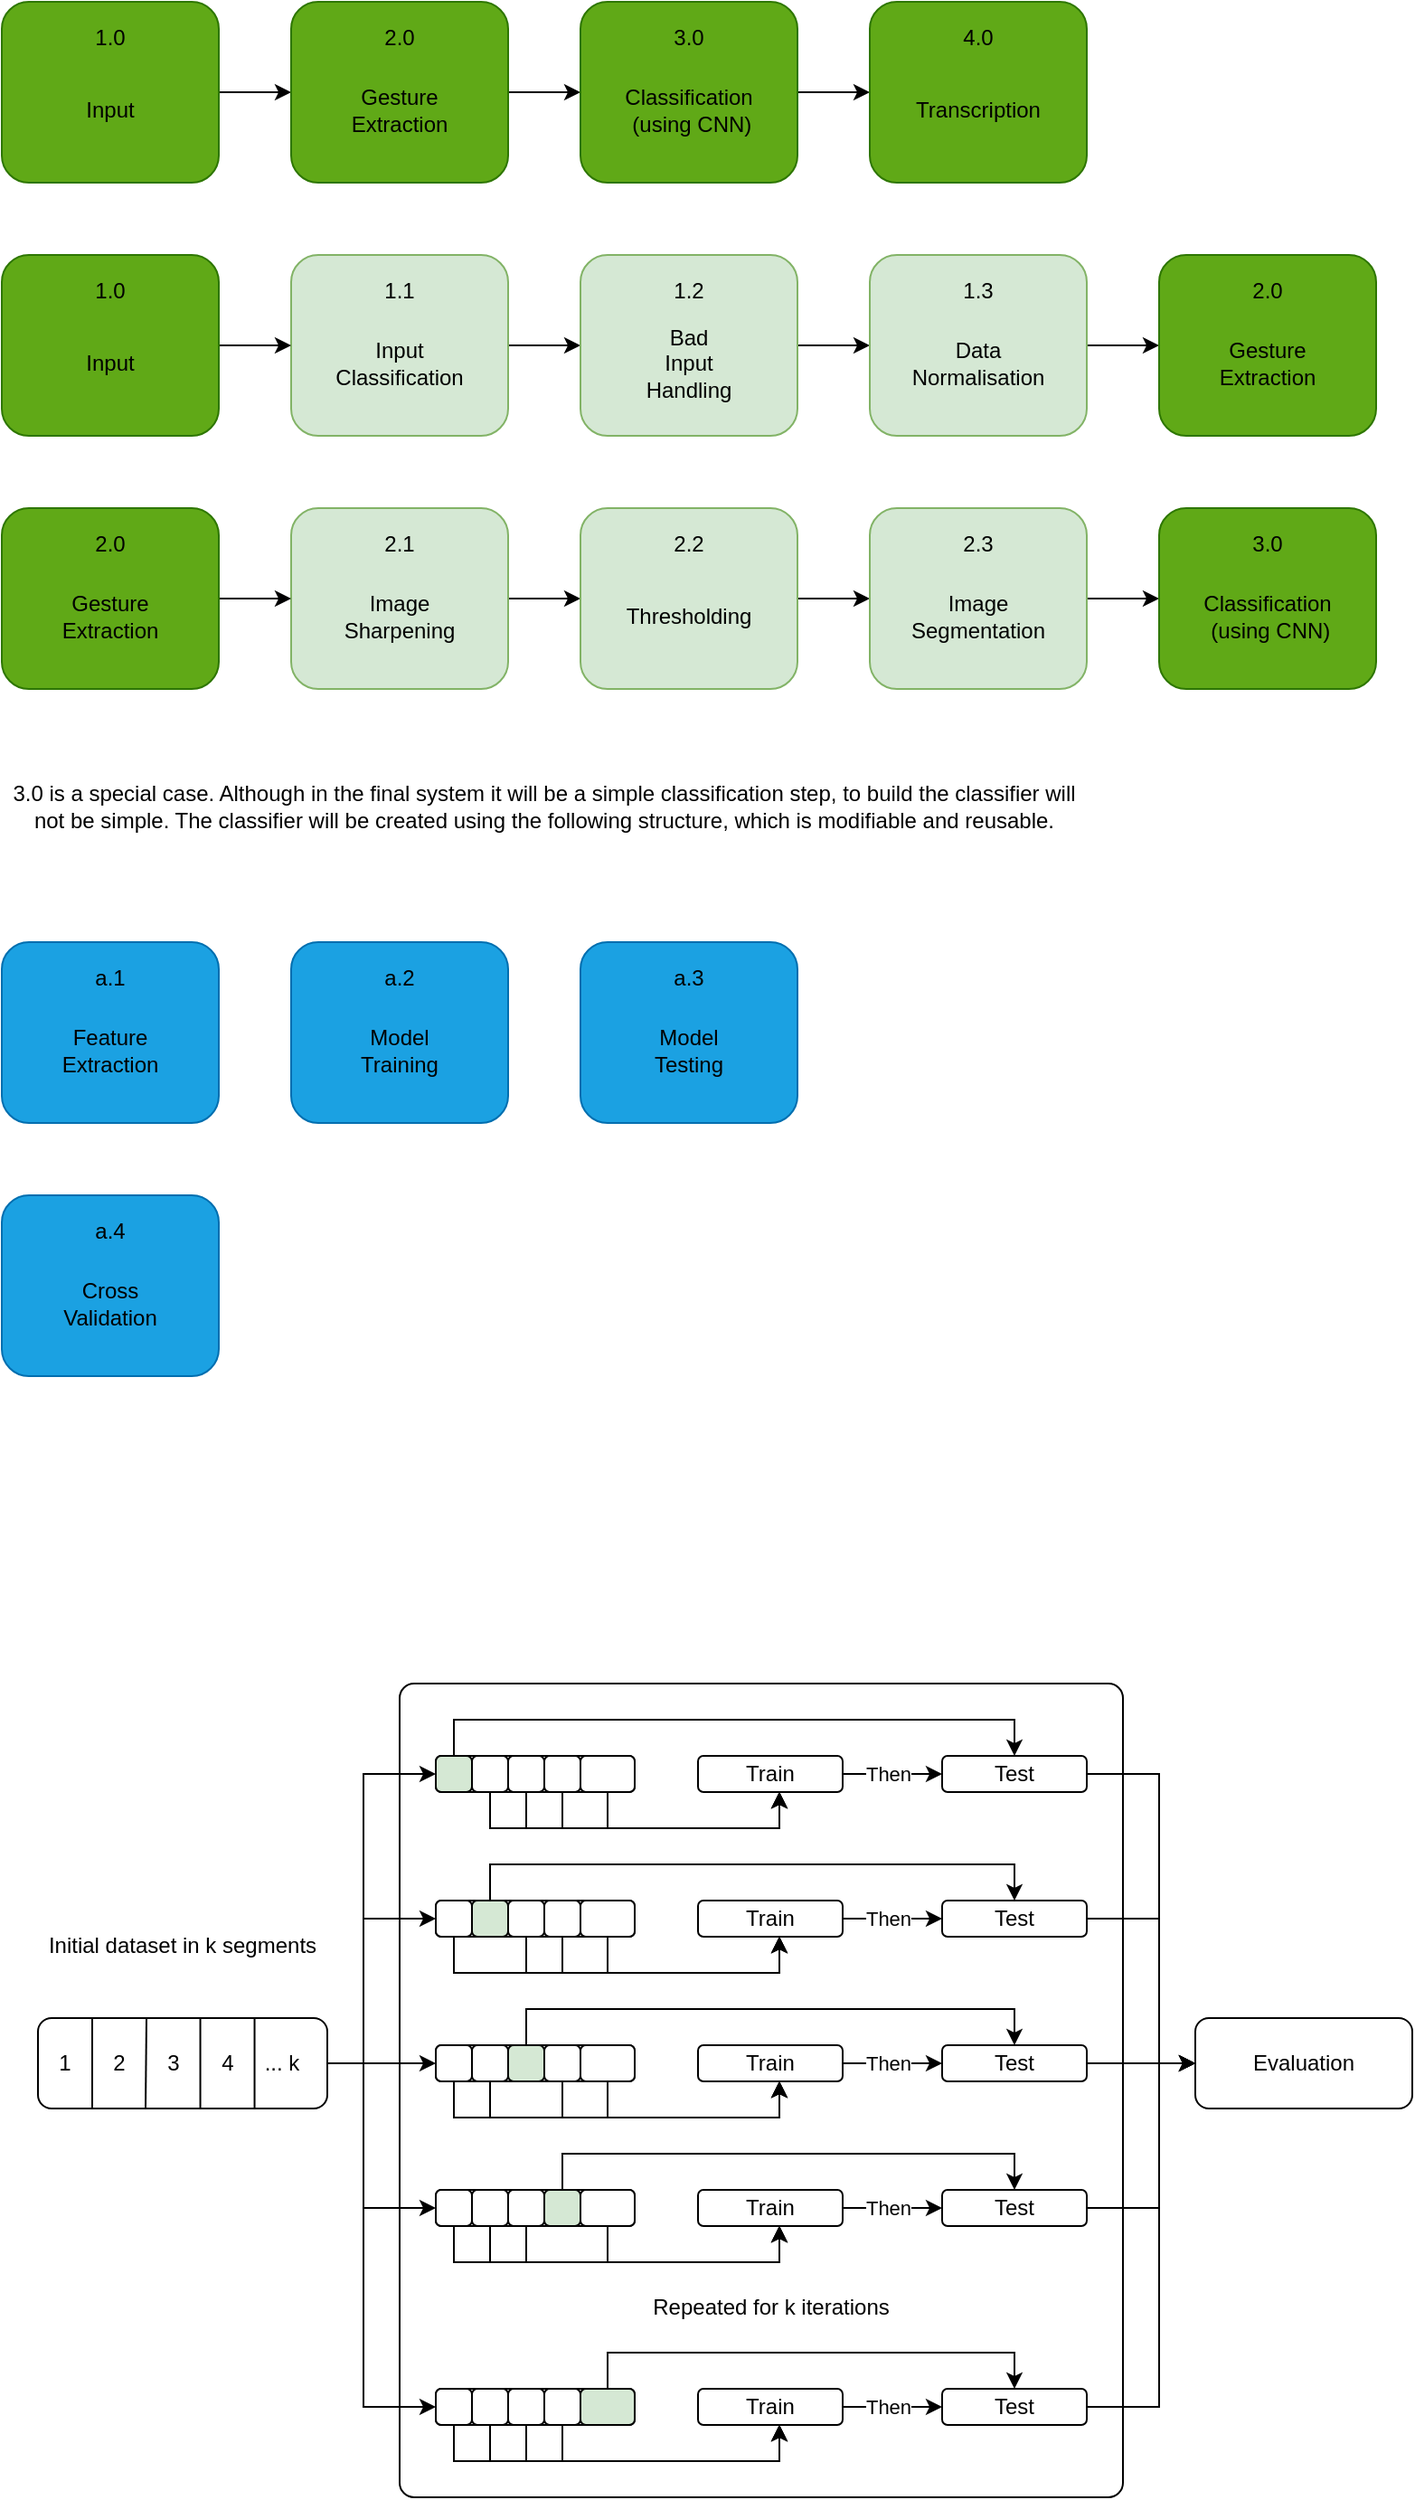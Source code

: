 <mxfile version="17.1.3" type="github">
  <diagram id="iLRpVlKP15bBZHzSlkDS" name="Page-1">
    <mxGraphModel dx="1422" dy="752" grid="1" gridSize="10" guides="1" tooltips="1" connect="1" arrows="1" fold="1" page="1" pageScale="1" pageWidth="850" pageHeight="1100" math="0" shadow="0">
      <root>
        <mxCell id="0" />
        <mxCell id="1" parent="0" />
        <mxCell id="iS-HpWP8qNxjhSt8CKrZ-17" value="" style="rounded=1;whiteSpace=wrap;html=1;arcSize=2;" vertex="1" parent="1">
          <mxGeometry x="260" y="1130" width="400" height="450" as="geometry" />
        </mxCell>
        <mxCell id="Rueg4IYlie6GmH-MhBwi-29" style="edgeStyle=orthogonalEdgeStyle;rounded=0;orthogonalLoop=1;jettySize=auto;html=1;entryX=0;entryY=0.5;entryDx=0;entryDy=0;" parent="1" source="Rueg4IYlie6GmH-MhBwi-9" target="Rueg4IYlie6GmH-MhBwi-15" edge="1">
          <mxGeometry relative="1" as="geometry" />
        </mxCell>
        <mxCell id="Rueg4IYlie6GmH-MhBwi-9" value="" style="rounded=1;whiteSpace=wrap;html=1;fillColor=#60a917;strokeColor=#2D7600;fontColor=#ffffff;" parent="1" vertex="1">
          <mxGeometry x="40" y="200" width="120" height="100" as="geometry" />
        </mxCell>
        <mxCell id="Rueg4IYlie6GmH-MhBwi-10" value="1.0" style="text;html=1;strokeColor=none;fillColor=none;align=center;verticalAlign=middle;whiteSpace=wrap;rounded=0;" parent="1" vertex="1">
          <mxGeometry x="80" y="210" width="40" height="20" as="geometry" />
        </mxCell>
        <mxCell id="Rueg4IYlie6GmH-MhBwi-11" value="Input" style="text;html=1;strokeColor=none;fillColor=none;align=center;verticalAlign=middle;whiteSpace=wrap;rounded=0;" parent="1" vertex="1">
          <mxGeometry x="80" y="250" width="40" height="20" as="geometry" />
        </mxCell>
        <mxCell id="QFBkDHnebfvaFeIGUoQ--6" style="edgeStyle=orthogonalEdgeStyle;rounded=0;orthogonalLoop=1;jettySize=auto;html=1;" parent="1" source="Rueg4IYlie6GmH-MhBwi-15" target="Rueg4IYlie6GmH-MhBwi-22" edge="1">
          <mxGeometry relative="1" as="geometry" />
        </mxCell>
        <mxCell id="Rueg4IYlie6GmH-MhBwi-15" value="" style="rounded=1;whiteSpace=wrap;html=1;fillColor=#60a917;strokeColor=#2D7600;fontColor=#ffffff;" parent="1" vertex="1">
          <mxGeometry x="200" y="200" width="120" height="100" as="geometry" />
        </mxCell>
        <mxCell id="Rueg4IYlie6GmH-MhBwi-16" value="2.0" style="text;html=1;strokeColor=none;fillColor=none;align=center;verticalAlign=middle;whiteSpace=wrap;rounded=0;" parent="1" vertex="1">
          <mxGeometry x="240" y="210" width="40" height="20" as="geometry" />
        </mxCell>
        <mxCell id="Rueg4IYlie6GmH-MhBwi-17" value="Gesture Extraction" style="text;html=1;strokeColor=none;fillColor=none;align=center;verticalAlign=middle;whiteSpace=wrap;rounded=0;" parent="1" vertex="1">
          <mxGeometry x="240" y="250" width="40" height="20" as="geometry" />
        </mxCell>
        <mxCell id="Rueg4IYlie6GmH-MhBwi-18" value="" style="rounded=1;whiteSpace=wrap;html=1;fillColor=#1ba1e2;fontColor=#ffffff;strokeColor=#006EAF;" parent="1" vertex="1">
          <mxGeometry x="40" y="720" width="120" height="100" as="geometry" />
        </mxCell>
        <mxCell id="Rueg4IYlie6GmH-MhBwi-19" value="a.1" style="text;html=1;strokeColor=none;fillColor=none;align=center;verticalAlign=middle;whiteSpace=wrap;rounded=0;" parent="1" vertex="1">
          <mxGeometry x="80" y="730" width="40" height="20" as="geometry" />
        </mxCell>
        <mxCell id="Rueg4IYlie6GmH-MhBwi-20" value="Feature Extraction" style="text;html=1;strokeColor=none;fillColor=none;align=center;verticalAlign=middle;whiteSpace=wrap;rounded=0;" parent="1" vertex="1">
          <mxGeometry x="80" y="770" width="40" height="20" as="geometry" />
        </mxCell>
        <mxCell id="Rueg4IYlie6GmH-MhBwi-32" style="edgeStyle=orthogonalEdgeStyle;rounded=0;orthogonalLoop=1;jettySize=auto;html=1;" parent="1" source="Rueg4IYlie6GmH-MhBwi-22" target="Rueg4IYlie6GmH-MhBwi-25" edge="1">
          <mxGeometry relative="1" as="geometry" />
        </mxCell>
        <mxCell id="Rueg4IYlie6GmH-MhBwi-22" value="" style="rounded=1;whiteSpace=wrap;html=1;fillColor=#60a917;strokeColor=#2D7600;fontColor=#ffffff;" parent="1" vertex="1">
          <mxGeometry x="360" y="200" width="120" height="100" as="geometry" />
        </mxCell>
        <mxCell id="Rueg4IYlie6GmH-MhBwi-23" value="3.0" style="text;html=1;strokeColor=none;fillColor=none;align=center;verticalAlign=middle;whiteSpace=wrap;rounded=0;" parent="1" vertex="1">
          <mxGeometry x="400" y="210" width="40" height="20" as="geometry" />
        </mxCell>
        <mxCell id="Rueg4IYlie6GmH-MhBwi-24" value="&lt;div&gt;Classification&lt;/div&gt;&lt;div&gt;&amp;nbsp;(using CNN)&lt;/div&gt;" style="text;html=1;strokeColor=none;fillColor=none;align=center;verticalAlign=middle;whiteSpace=wrap;rounded=0;" parent="1" vertex="1">
          <mxGeometry x="400" y="250" width="40" height="20" as="geometry" />
        </mxCell>
        <mxCell id="Rueg4IYlie6GmH-MhBwi-25" value="" style="rounded=1;whiteSpace=wrap;html=1;fillColor=#60a917;strokeColor=#2D7600;fontColor=#ffffff;" parent="1" vertex="1">
          <mxGeometry x="520" y="200" width="120" height="100" as="geometry" />
        </mxCell>
        <mxCell id="Rueg4IYlie6GmH-MhBwi-26" value="4.0" style="text;html=1;strokeColor=none;fillColor=none;align=center;verticalAlign=middle;whiteSpace=wrap;rounded=0;" parent="1" vertex="1">
          <mxGeometry x="560" y="210" width="40" height="20" as="geometry" />
        </mxCell>
        <mxCell id="Rueg4IYlie6GmH-MhBwi-27" value="Transcription" style="text;html=1;strokeColor=none;fillColor=none;align=center;verticalAlign=middle;whiteSpace=wrap;rounded=0;" parent="1" vertex="1">
          <mxGeometry x="560" y="250" width="40" height="20" as="geometry" />
        </mxCell>
        <mxCell id="Rueg4IYlie6GmH-MhBwi-46" style="edgeStyle=orthogonalEdgeStyle;rounded=0;orthogonalLoop=1;jettySize=auto;html=1;" parent="1" source="Rueg4IYlie6GmH-MhBwi-33" target="Rueg4IYlie6GmH-MhBwi-39" edge="1">
          <mxGeometry relative="1" as="geometry" />
        </mxCell>
        <mxCell id="Rueg4IYlie6GmH-MhBwi-33" value="" style="rounded=1;whiteSpace=wrap;html=1;fillColor=#d5e8d4;strokeColor=#82b366;" parent="1" vertex="1">
          <mxGeometry x="200" y="340" width="120" height="100" as="geometry" />
        </mxCell>
        <mxCell id="Rueg4IYlie6GmH-MhBwi-34" value="1.1" style="text;html=1;strokeColor=none;fillColor=none;align=center;verticalAlign=middle;whiteSpace=wrap;rounded=0;" parent="1" vertex="1">
          <mxGeometry x="240" y="350" width="40" height="20" as="geometry" />
        </mxCell>
        <mxCell id="Rueg4IYlie6GmH-MhBwi-35" value="Input Classification" style="text;html=1;strokeColor=none;fillColor=none;align=center;verticalAlign=middle;whiteSpace=wrap;rounded=0;" parent="1" vertex="1">
          <mxGeometry x="240" y="390" width="40" height="20" as="geometry" />
        </mxCell>
        <mxCell id="Rueg4IYlie6GmH-MhBwi-48" style="edgeStyle=orthogonalEdgeStyle;rounded=0;orthogonalLoop=1;jettySize=auto;html=1;" parent="1" source="Rueg4IYlie6GmH-MhBwi-39" target="Rueg4IYlie6GmH-MhBwi-42" edge="1">
          <mxGeometry relative="1" as="geometry" />
        </mxCell>
        <mxCell id="Rueg4IYlie6GmH-MhBwi-39" value="" style="rounded=1;whiteSpace=wrap;html=1;fillColor=#d5e8d4;strokeColor=#82b366;" parent="1" vertex="1">
          <mxGeometry x="360" y="340" width="120" height="100" as="geometry" />
        </mxCell>
        <mxCell id="Rueg4IYlie6GmH-MhBwi-40" value="1.2" style="text;html=1;strokeColor=none;fillColor=none;align=center;verticalAlign=middle;whiteSpace=wrap;rounded=0;" parent="1" vertex="1">
          <mxGeometry x="400" y="350" width="40" height="20" as="geometry" />
        </mxCell>
        <mxCell id="Rueg4IYlie6GmH-MhBwi-41" value="Bad Input Handling" style="text;html=1;strokeColor=none;fillColor=none;align=center;verticalAlign=middle;whiteSpace=wrap;rounded=0;" parent="1" vertex="1">
          <mxGeometry x="400" y="390" width="40" height="20" as="geometry" />
        </mxCell>
        <mxCell id="QFBkDHnebfvaFeIGUoQ--40" style="edgeStyle=orthogonalEdgeStyle;rounded=0;orthogonalLoop=1;jettySize=auto;html=1;" parent="1" source="Rueg4IYlie6GmH-MhBwi-42" target="QFBkDHnebfvaFeIGUoQ--37" edge="1">
          <mxGeometry relative="1" as="geometry" />
        </mxCell>
        <mxCell id="Rueg4IYlie6GmH-MhBwi-42" value="" style="rounded=1;whiteSpace=wrap;html=1;fillColor=#d5e8d4;strokeColor=#82b366;" parent="1" vertex="1">
          <mxGeometry x="520" y="340" width="120" height="100" as="geometry" />
        </mxCell>
        <mxCell id="Rueg4IYlie6GmH-MhBwi-43" value="1.3" style="text;html=1;strokeColor=none;fillColor=none;align=center;verticalAlign=middle;whiteSpace=wrap;rounded=0;" parent="1" vertex="1">
          <mxGeometry x="560" y="350" width="40" height="20" as="geometry" />
        </mxCell>
        <mxCell id="Rueg4IYlie6GmH-MhBwi-44" value="&lt;div&gt;Data Normalisation&lt;/div&gt;" style="text;html=1;strokeColor=none;fillColor=none;align=center;verticalAlign=middle;whiteSpace=wrap;rounded=0;" parent="1" vertex="1">
          <mxGeometry x="560" y="390" width="40" height="20" as="geometry" />
        </mxCell>
        <mxCell id="Rueg4IYlie6GmH-MhBwi-60" style="edgeStyle=orthogonalEdgeStyle;rounded=0;orthogonalLoop=1;jettySize=auto;html=1;" parent="1" source="Rueg4IYlie6GmH-MhBwi-50" target="Rueg4IYlie6GmH-MhBwi-55" edge="1">
          <mxGeometry relative="1" as="geometry" />
        </mxCell>
        <mxCell id="Rueg4IYlie6GmH-MhBwi-50" value="" style="rounded=1;whiteSpace=wrap;html=1;fillColor=#d5e8d4;strokeColor=#82b366;" parent="1" vertex="1">
          <mxGeometry x="200" y="480" width="120" height="100" as="geometry" />
        </mxCell>
        <mxCell id="Rueg4IYlie6GmH-MhBwi-51" value="2.1" style="text;html=1;strokeColor=none;fillColor=none;align=center;verticalAlign=middle;whiteSpace=wrap;rounded=0;" parent="1" vertex="1">
          <mxGeometry x="240" y="490" width="40" height="20" as="geometry" />
        </mxCell>
        <mxCell id="QFBkDHnebfvaFeIGUoQ--4" style="edgeStyle=orthogonalEdgeStyle;rounded=0;orthogonalLoop=1;jettySize=auto;html=1;" parent="1" source="Rueg4IYlie6GmH-MhBwi-55" target="QFBkDHnebfvaFeIGUoQ--1" edge="1">
          <mxGeometry relative="1" as="geometry" />
        </mxCell>
        <mxCell id="Rueg4IYlie6GmH-MhBwi-55" value="" style="rounded=1;whiteSpace=wrap;html=1;fillColor=#d5e8d4;strokeColor=#82b366;" parent="1" vertex="1">
          <mxGeometry x="360" y="480" width="120" height="100" as="geometry" />
        </mxCell>
        <mxCell id="Rueg4IYlie6GmH-MhBwi-56" value="2.2" style="text;html=1;strokeColor=none;fillColor=none;align=center;verticalAlign=middle;whiteSpace=wrap;rounded=0;" parent="1" vertex="1">
          <mxGeometry x="400" y="490" width="40" height="20" as="geometry" />
        </mxCell>
        <mxCell id="Rueg4IYlie6GmH-MhBwi-57" value="Image Sharpening" style="text;html=1;strokeColor=none;fillColor=none;align=center;verticalAlign=middle;whiteSpace=wrap;rounded=0;" parent="1" vertex="1">
          <mxGeometry x="240" y="530" width="40" height="20" as="geometry" />
        </mxCell>
        <mxCell id="Rueg4IYlie6GmH-MhBwi-52" value="&lt;div&gt;Thresholding&lt;/div&gt;" style="text;html=1;strokeColor=none;fillColor=none;align=center;verticalAlign=middle;whiteSpace=wrap;rounded=0;" parent="1" vertex="1">
          <mxGeometry x="400" y="530" width="40" height="20" as="geometry" />
        </mxCell>
        <mxCell id="QFBkDHnebfvaFeIGUoQ--48" style="edgeStyle=orthogonalEdgeStyle;rounded=0;orthogonalLoop=1;jettySize=auto;html=1;" parent="1" source="QFBkDHnebfvaFeIGUoQ--1" target="QFBkDHnebfvaFeIGUoQ--44" edge="1">
          <mxGeometry relative="1" as="geometry" />
        </mxCell>
        <mxCell id="QFBkDHnebfvaFeIGUoQ--1" value="" style="rounded=1;whiteSpace=wrap;html=1;fillColor=#d5e8d4;strokeColor=#82b366;" parent="1" vertex="1">
          <mxGeometry x="520" y="480" width="120" height="100" as="geometry" />
        </mxCell>
        <mxCell id="QFBkDHnebfvaFeIGUoQ--2" value="2.3" style="text;html=1;strokeColor=none;fillColor=none;align=center;verticalAlign=middle;whiteSpace=wrap;rounded=0;" parent="1" vertex="1">
          <mxGeometry x="560" y="490" width="40" height="20" as="geometry" />
        </mxCell>
        <mxCell id="QFBkDHnebfvaFeIGUoQ--3" value="Image Segmentation" style="text;html=1;strokeColor=none;fillColor=none;align=center;verticalAlign=middle;whiteSpace=wrap;rounded=0;" parent="1" vertex="1">
          <mxGeometry x="560" y="530" width="40" height="20" as="geometry" />
        </mxCell>
        <mxCell id="QFBkDHnebfvaFeIGUoQ--7" value="&lt;div&gt;3.0 is a special case. Although in the final system it will be a simple classification step, to build the classifier will not be simple. The classifier will be created using the following structure, which is modifiable and reusable.&lt;br&gt;&lt;/div&gt;" style="text;html=1;strokeColor=none;fillColor=none;align=center;verticalAlign=middle;whiteSpace=wrap;rounded=0;" parent="1" vertex="1">
          <mxGeometry x="40" y="630" width="600" height="30" as="geometry" />
        </mxCell>
        <mxCell id="QFBkDHnebfvaFeIGUoQ--8" value="" style="rounded=1;whiteSpace=wrap;html=1;fillColor=#1ba1e2;fontColor=#ffffff;strokeColor=#006EAF;" parent="1" vertex="1">
          <mxGeometry x="200" y="720" width="120" height="100" as="geometry" />
        </mxCell>
        <mxCell id="QFBkDHnebfvaFeIGUoQ--9" value="a.2" style="text;html=1;strokeColor=none;fillColor=none;align=center;verticalAlign=middle;whiteSpace=wrap;rounded=0;" parent="1" vertex="1">
          <mxGeometry x="240" y="730" width="40" height="20" as="geometry" />
        </mxCell>
        <mxCell id="QFBkDHnebfvaFeIGUoQ--10" value="&lt;div&gt;Model Training&lt;/div&gt;" style="text;html=1;strokeColor=none;fillColor=none;align=center;verticalAlign=middle;whiteSpace=wrap;rounded=0;" parent="1" vertex="1">
          <mxGeometry x="240" y="770" width="40" height="20" as="geometry" />
        </mxCell>
        <mxCell id="QFBkDHnebfvaFeIGUoQ--11" value="" style="rounded=1;whiteSpace=wrap;html=1;fillColor=#1ba1e2;fontColor=#ffffff;strokeColor=#006EAF;" parent="1" vertex="1">
          <mxGeometry x="360" y="720" width="120" height="100" as="geometry" />
        </mxCell>
        <mxCell id="QFBkDHnebfvaFeIGUoQ--12" value="a.3" style="text;html=1;strokeColor=none;fillColor=none;align=center;verticalAlign=middle;whiteSpace=wrap;rounded=0;" parent="1" vertex="1">
          <mxGeometry x="400" y="730" width="40" height="20" as="geometry" />
        </mxCell>
        <mxCell id="QFBkDHnebfvaFeIGUoQ--13" value="Model Testing" style="text;html=1;strokeColor=none;fillColor=none;align=center;verticalAlign=middle;whiteSpace=wrap;rounded=0;" parent="1" vertex="1">
          <mxGeometry x="400" y="770" width="40" height="20" as="geometry" />
        </mxCell>
        <mxCell id="QFBkDHnebfvaFeIGUoQ--14" value="" style="rounded=1;whiteSpace=wrap;html=1;fillColor=#1ba1e2;fontColor=#ffffff;strokeColor=#006EAF;" parent="1" vertex="1">
          <mxGeometry x="40" y="860" width="120" height="100" as="geometry" />
        </mxCell>
        <mxCell id="QFBkDHnebfvaFeIGUoQ--15" value="a.4" style="text;html=1;strokeColor=none;fillColor=none;align=center;verticalAlign=middle;whiteSpace=wrap;rounded=0;" parent="1" vertex="1">
          <mxGeometry x="80" y="870" width="40" height="20" as="geometry" />
        </mxCell>
        <mxCell id="QFBkDHnebfvaFeIGUoQ--16" value="Cross Validation" style="text;html=1;strokeColor=none;fillColor=none;align=center;verticalAlign=middle;whiteSpace=wrap;rounded=0;" parent="1" vertex="1">
          <mxGeometry x="80" y="910" width="40" height="20" as="geometry" />
        </mxCell>
        <mxCell id="QFBkDHnebfvaFeIGUoQ--36" style="edgeStyle=orthogonalEdgeStyle;rounded=0;orthogonalLoop=1;jettySize=auto;html=1;" parent="1" source="QFBkDHnebfvaFeIGUoQ--33" target="Rueg4IYlie6GmH-MhBwi-33" edge="1">
          <mxGeometry relative="1" as="geometry" />
        </mxCell>
        <mxCell id="QFBkDHnebfvaFeIGUoQ--33" value="" style="rounded=1;whiteSpace=wrap;html=1;fillColor=#60a917;strokeColor=#2D7600;fontColor=#ffffff;" parent="1" vertex="1">
          <mxGeometry x="40" y="340" width="120" height="100" as="geometry" />
        </mxCell>
        <mxCell id="QFBkDHnebfvaFeIGUoQ--34" value="1.0" style="text;html=1;strokeColor=none;fillColor=none;align=center;verticalAlign=middle;whiteSpace=wrap;rounded=0;" parent="1" vertex="1">
          <mxGeometry x="80" y="350" width="40" height="20" as="geometry" />
        </mxCell>
        <mxCell id="QFBkDHnebfvaFeIGUoQ--35" value="Input" style="text;html=1;strokeColor=none;fillColor=none;align=center;verticalAlign=middle;whiteSpace=wrap;rounded=0;" parent="1" vertex="1">
          <mxGeometry x="80" y="390" width="40" height="20" as="geometry" />
        </mxCell>
        <mxCell id="QFBkDHnebfvaFeIGUoQ--37" value="" style="rounded=1;whiteSpace=wrap;html=1;fillColor=#60a917;strokeColor=#2D7600;fontColor=#ffffff;" parent="1" vertex="1">
          <mxGeometry x="680" y="340" width="120" height="100" as="geometry" />
        </mxCell>
        <mxCell id="QFBkDHnebfvaFeIGUoQ--38" value="2.0" style="text;html=1;strokeColor=none;fillColor=none;align=center;verticalAlign=middle;whiteSpace=wrap;rounded=0;" parent="1" vertex="1">
          <mxGeometry x="720" y="350" width="40" height="20" as="geometry" />
        </mxCell>
        <mxCell id="QFBkDHnebfvaFeIGUoQ--39" value="Gesture Extraction" style="text;html=1;strokeColor=none;fillColor=none;align=center;verticalAlign=middle;whiteSpace=wrap;rounded=0;" parent="1" vertex="1">
          <mxGeometry x="720" y="390" width="40" height="20" as="geometry" />
        </mxCell>
        <mxCell id="QFBkDHnebfvaFeIGUoQ--49" style="edgeStyle=orthogonalEdgeStyle;rounded=0;orthogonalLoop=1;jettySize=auto;html=1;entryX=0;entryY=0.5;entryDx=0;entryDy=0;" parent="1" source="QFBkDHnebfvaFeIGUoQ--41" target="Rueg4IYlie6GmH-MhBwi-50" edge="1">
          <mxGeometry relative="1" as="geometry" />
        </mxCell>
        <mxCell id="QFBkDHnebfvaFeIGUoQ--41" value="" style="rounded=1;whiteSpace=wrap;html=1;fillColor=#60a917;strokeColor=#2D7600;fontColor=#ffffff;" parent="1" vertex="1">
          <mxGeometry x="40" y="480" width="120" height="100" as="geometry" />
        </mxCell>
        <mxCell id="QFBkDHnebfvaFeIGUoQ--42" value="2.0" style="text;html=1;strokeColor=none;fillColor=none;align=center;verticalAlign=middle;whiteSpace=wrap;rounded=0;" parent="1" vertex="1">
          <mxGeometry x="80" y="490" width="40" height="20" as="geometry" />
        </mxCell>
        <mxCell id="QFBkDHnebfvaFeIGUoQ--43" value="Gesture Extraction" style="text;html=1;strokeColor=none;fillColor=none;align=center;verticalAlign=middle;whiteSpace=wrap;rounded=0;" parent="1" vertex="1">
          <mxGeometry x="80" y="530" width="40" height="20" as="geometry" />
        </mxCell>
        <mxCell id="QFBkDHnebfvaFeIGUoQ--44" value="" style="rounded=1;whiteSpace=wrap;html=1;fillColor=#60a917;strokeColor=#2D7600;fontColor=#ffffff;" parent="1" vertex="1">
          <mxGeometry x="680" y="480" width="120" height="100" as="geometry" />
        </mxCell>
        <mxCell id="QFBkDHnebfvaFeIGUoQ--45" value="3.0" style="text;html=1;strokeColor=none;fillColor=none;align=center;verticalAlign=middle;whiteSpace=wrap;rounded=0;" parent="1" vertex="1">
          <mxGeometry x="720" y="490" width="40" height="20" as="geometry" />
        </mxCell>
        <mxCell id="QFBkDHnebfvaFeIGUoQ--46" value="&lt;div&gt;Classification&lt;/div&gt;&lt;div&gt;&amp;nbsp;(using CNN)&lt;/div&gt;" style="text;html=1;strokeColor=none;fillColor=none;align=center;verticalAlign=middle;whiteSpace=wrap;rounded=0;" parent="1" vertex="1">
          <mxGeometry x="720" y="530" width="40" height="20" as="geometry" />
        </mxCell>
        <mxCell id="iS-HpWP8qNxjhSt8CKrZ-34" style="edgeStyle=orthogonalEdgeStyle;rounded=0;orthogonalLoop=1;jettySize=auto;html=1;" edge="1" parent="1" source="iS-HpWP8qNxjhSt8CKrZ-1" target="iS-HpWP8qNxjhSt8CKrZ-19">
          <mxGeometry relative="1" as="geometry">
            <Array as="points">
              <mxPoint x="240" y="1340" />
              <mxPoint x="240" y="1180" />
            </Array>
          </mxGeometry>
        </mxCell>
        <mxCell id="iS-HpWP8qNxjhSt8CKrZ-107" style="edgeStyle=orthogonalEdgeStyle;rounded=0;orthogonalLoop=1;jettySize=auto;html=1;" edge="1" parent="1" source="iS-HpWP8qNxjhSt8CKrZ-1" target="iS-HpWP8qNxjhSt8CKrZ-51">
          <mxGeometry relative="1" as="geometry">
            <Array as="points">
              <mxPoint x="240" y="1340" />
              <mxPoint x="240" y="1260" />
            </Array>
          </mxGeometry>
        </mxCell>
        <mxCell id="iS-HpWP8qNxjhSt8CKrZ-108" style="edgeStyle=orthogonalEdgeStyle;rounded=0;orthogonalLoop=1;jettySize=auto;html=1;" edge="1" parent="1" source="iS-HpWP8qNxjhSt8CKrZ-1" target="iS-HpWP8qNxjhSt8CKrZ-37">
          <mxGeometry relative="1" as="geometry" />
        </mxCell>
        <mxCell id="iS-HpWP8qNxjhSt8CKrZ-109" style="edgeStyle=orthogonalEdgeStyle;rounded=0;orthogonalLoop=1;jettySize=auto;html=1;" edge="1" parent="1" source="iS-HpWP8qNxjhSt8CKrZ-1" target="iS-HpWP8qNxjhSt8CKrZ-79">
          <mxGeometry relative="1" as="geometry">
            <Array as="points">
              <mxPoint x="240" y="1340" />
              <mxPoint x="240" y="1420" />
            </Array>
          </mxGeometry>
        </mxCell>
        <mxCell id="iS-HpWP8qNxjhSt8CKrZ-110" style="edgeStyle=orthogonalEdgeStyle;rounded=0;orthogonalLoop=1;jettySize=auto;html=1;" edge="1" parent="1" source="iS-HpWP8qNxjhSt8CKrZ-1" target="iS-HpWP8qNxjhSt8CKrZ-93">
          <mxGeometry relative="1" as="geometry">
            <Array as="points">
              <mxPoint x="240" y="1340" />
              <mxPoint x="240" y="1530" />
            </Array>
          </mxGeometry>
        </mxCell>
        <mxCell id="iS-HpWP8qNxjhSt8CKrZ-1" value="" style="rounded=1;whiteSpace=wrap;html=1;" vertex="1" parent="1">
          <mxGeometry x="60" y="1315" width="160" height="50" as="geometry" />
        </mxCell>
        <mxCell id="iS-HpWP8qNxjhSt8CKrZ-2" value="Initial dataset in k segments" style="text;html=1;strokeColor=none;fillColor=none;align=center;verticalAlign=middle;whiteSpace=wrap;rounded=0;" vertex="1" parent="1">
          <mxGeometry x="60" y="1260" width="160" height="30" as="geometry" />
        </mxCell>
        <mxCell id="iS-HpWP8qNxjhSt8CKrZ-5" value="" style="endArrow=none;html=1;rounded=0;exitX=0.5;exitY=1;exitDx=0;exitDy=0;" edge="1" parent="1">
          <mxGeometry width="50" height="50" relative="1" as="geometry">
            <mxPoint x="90" y="1365" as="sourcePoint" />
            <mxPoint x="90" y="1315" as="targetPoint" />
          </mxGeometry>
        </mxCell>
        <mxCell id="iS-HpWP8qNxjhSt8CKrZ-6" value="" style="endArrow=none;html=1;rounded=0;exitX=0.5;exitY=1;exitDx=0;exitDy=0;" edge="1" parent="1">
          <mxGeometry width="50" height="50" relative="1" as="geometry">
            <mxPoint x="119.5" y="1365" as="sourcePoint" />
            <mxPoint x="120" y="1315" as="targetPoint" />
          </mxGeometry>
        </mxCell>
        <mxCell id="iS-HpWP8qNxjhSt8CKrZ-7" value="" style="endArrow=none;html=1;rounded=0;exitX=0.5;exitY=1;exitDx=0;exitDy=0;" edge="1" parent="1">
          <mxGeometry width="50" height="50" relative="1" as="geometry">
            <mxPoint x="149.77" y="1365" as="sourcePoint" />
            <mxPoint x="149.77" y="1315" as="targetPoint" />
          </mxGeometry>
        </mxCell>
        <mxCell id="iS-HpWP8qNxjhSt8CKrZ-8" value="" style="endArrow=none;html=1;rounded=0;exitX=0.5;exitY=1;exitDx=0;exitDy=0;" edge="1" parent="1">
          <mxGeometry width="50" height="50" relative="1" as="geometry">
            <mxPoint x="179.77" y="1365" as="sourcePoint" />
            <mxPoint x="179.77" y="1315" as="targetPoint" />
          </mxGeometry>
        </mxCell>
        <mxCell id="iS-HpWP8qNxjhSt8CKrZ-9" value="1" style="text;html=1;strokeColor=none;fillColor=none;align=center;verticalAlign=middle;whiteSpace=wrap;rounded=0;" vertex="1" parent="1">
          <mxGeometry x="60" y="1325" width="30" height="30" as="geometry" />
        </mxCell>
        <mxCell id="iS-HpWP8qNxjhSt8CKrZ-11" value="2" style="text;html=1;strokeColor=none;fillColor=none;align=center;verticalAlign=middle;whiteSpace=wrap;rounded=0;" vertex="1" parent="1">
          <mxGeometry x="90" y="1325" width="30" height="30" as="geometry" />
        </mxCell>
        <mxCell id="iS-HpWP8qNxjhSt8CKrZ-12" value="3" style="text;html=1;strokeColor=none;fillColor=none;align=center;verticalAlign=middle;whiteSpace=wrap;rounded=0;" vertex="1" parent="1">
          <mxGeometry x="120" y="1325" width="30" height="30" as="geometry" />
        </mxCell>
        <mxCell id="iS-HpWP8qNxjhSt8CKrZ-13" value="4" style="text;html=1;strokeColor=none;fillColor=none;align=center;verticalAlign=middle;whiteSpace=wrap;rounded=0;" vertex="1" parent="1">
          <mxGeometry x="150" y="1325" width="30" height="30" as="geometry" />
        </mxCell>
        <mxCell id="iS-HpWP8qNxjhSt8CKrZ-14" value="... k" style="text;html=1;strokeColor=none;fillColor=none;align=center;verticalAlign=middle;whiteSpace=wrap;rounded=0;" vertex="1" parent="1">
          <mxGeometry x="180" y="1325" width="30" height="30" as="geometry" />
        </mxCell>
        <mxCell id="iS-HpWP8qNxjhSt8CKrZ-18" value="" style="rounded=1;whiteSpace=wrap;html=1;" vertex="1" parent="1">
          <mxGeometry x="280" y="1170" width="110" height="20" as="geometry" />
        </mxCell>
        <mxCell id="iS-HpWP8qNxjhSt8CKrZ-28" style="edgeStyle=orthogonalEdgeStyle;rounded=0;orthogonalLoop=1;jettySize=auto;html=1;" edge="1" parent="1" source="iS-HpWP8qNxjhSt8CKrZ-19" target="iS-HpWP8qNxjhSt8CKrZ-25">
          <mxGeometry relative="1" as="geometry">
            <Array as="points">
              <mxPoint x="290" y="1150" />
              <mxPoint x="600" y="1150" />
            </Array>
          </mxGeometry>
        </mxCell>
        <mxCell id="iS-HpWP8qNxjhSt8CKrZ-19" value="" style="rounded=1;whiteSpace=wrap;html=1;fillColor=#d5e8d4;strokeColor=default;" vertex="1" parent="1">
          <mxGeometry x="280" y="1170" width="20" height="20" as="geometry" />
        </mxCell>
        <mxCell id="iS-HpWP8qNxjhSt8CKrZ-29" style="edgeStyle=orthogonalEdgeStyle;rounded=0;orthogonalLoop=1;jettySize=auto;html=1;" edge="1" parent="1" source="iS-HpWP8qNxjhSt8CKrZ-20" target="iS-HpWP8qNxjhSt8CKrZ-24">
          <mxGeometry relative="1" as="geometry">
            <Array as="points">
              <mxPoint x="310" y="1210" />
              <mxPoint x="470" y="1210" />
            </Array>
          </mxGeometry>
        </mxCell>
        <mxCell id="iS-HpWP8qNxjhSt8CKrZ-20" value="" style="rounded=1;whiteSpace=wrap;html=1;" vertex="1" parent="1">
          <mxGeometry x="300" y="1170" width="20" height="20" as="geometry" />
        </mxCell>
        <mxCell id="iS-HpWP8qNxjhSt8CKrZ-30" style="edgeStyle=orthogonalEdgeStyle;rounded=0;orthogonalLoop=1;jettySize=auto;html=1;" edge="1" parent="1" source="iS-HpWP8qNxjhSt8CKrZ-21" target="iS-HpWP8qNxjhSt8CKrZ-24">
          <mxGeometry relative="1" as="geometry">
            <Array as="points">
              <mxPoint x="330" y="1210" />
              <mxPoint x="470" y="1210" />
            </Array>
          </mxGeometry>
        </mxCell>
        <mxCell id="iS-HpWP8qNxjhSt8CKrZ-21" value="" style="rounded=1;whiteSpace=wrap;html=1;" vertex="1" parent="1">
          <mxGeometry x="320" y="1170" width="20" height="20" as="geometry" />
        </mxCell>
        <mxCell id="iS-HpWP8qNxjhSt8CKrZ-31" style="edgeStyle=orthogonalEdgeStyle;rounded=0;orthogonalLoop=1;jettySize=auto;html=1;" edge="1" parent="1" source="iS-HpWP8qNxjhSt8CKrZ-22" target="iS-HpWP8qNxjhSt8CKrZ-24">
          <mxGeometry relative="1" as="geometry">
            <Array as="points">
              <mxPoint x="350" y="1210" />
              <mxPoint x="470" y="1210" />
            </Array>
          </mxGeometry>
        </mxCell>
        <mxCell id="iS-HpWP8qNxjhSt8CKrZ-22" value="" style="rounded=1;whiteSpace=wrap;html=1;" vertex="1" parent="1">
          <mxGeometry x="340" y="1170" width="20" height="20" as="geometry" />
        </mxCell>
        <mxCell id="iS-HpWP8qNxjhSt8CKrZ-32" style="edgeStyle=orthogonalEdgeStyle;rounded=0;orthogonalLoop=1;jettySize=auto;html=1;" edge="1" parent="1" source="iS-HpWP8qNxjhSt8CKrZ-23" target="iS-HpWP8qNxjhSt8CKrZ-24">
          <mxGeometry relative="1" as="geometry">
            <Array as="points">
              <mxPoint x="375" y="1210" />
              <mxPoint x="470" y="1210" />
            </Array>
          </mxGeometry>
        </mxCell>
        <mxCell id="iS-HpWP8qNxjhSt8CKrZ-23" value="" style="rounded=1;whiteSpace=wrap;html=1;" vertex="1" parent="1">
          <mxGeometry x="360" y="1170" width="30" height="20" as="geometry" />
        </mxCell>
        <mxCell id="iS-HpWP8qNxjhSt8CKrZ-27" value="Then" style="edgeStyle=orthogonalEdgeStyle;rounded=0;orthogonalLoop=1;jettySize=auto;html=1;entryX=0;entryY=0.5;entryDx=0;entryDy=0;" edge="1" parent="1" source="iS-HpWP8qNxjhSt8CKrZ-24" target="iS-HpWP8qNxjhSt8CKrZ-25">
          <mxGeometry x="-0.091" relative="1" as="geometry">
            <mxPoint as="offset" />
          </mxGeometry>
        </mxCell>
        <mxCell id="iS-HpWP8qNxjhSt8CKrZ-24" value="Train" style="rounded=1;whiteSpace=wrap;html=1;" vertex="1" parent="1">
          <mxGeometry x="425" y="1170" width="80" height="20" as="geometry" />
        </mxCell>
        <mxCell id="iS-HpWP8qNxjhSt8CKrZ-33" style="edgeStyle=orthogonalEdgeStyle;rounded=0;orthogonalLoop=1;jettySize=auto;html=1;" edge="1" parent="1" source="iS-HpWP8qNxjhSt8CKrZ-25" target="iS-HpWP8qNxjhSt8CKrZ-26">
          <mxGeometry relative="1" as="geometry">
            <Array as="points">
              <mxPoint x="680" y="1180" />
              <mxPoint x="680" y="1340" />
            </Array>
          </mxGeometry>
        </mxCell>
        <mxCell id="iS-HpWP8qNxjhSt8CKrZ-25" value="Test" style="rounded=1;whiteSpace=wrap;html=1;" vertex="1" parent="1">
          <mxGeometry x="560" y="1170" width="80" height="20" as="geometry" />
        </mxCell>
        <mxCell id="iS-HpWP8qNxjhSt8CKrZ-26" value="Evaluation" style="rounded=1;whiteSpace=wrap;html=1;" vertex="1" parent="1">
          <mxGeometry x="700" y="1315" width="120" height="50" as="geometry" />
        </mxCell>
        <mxCell id="iS-HpWP8qNxjhSt8CKrZ-35" value="" style="rounded=1;whiteSpace=wrap;html=1;" vertex="1" parent="1">
          <mxGeometry x="280" y="1330" width="110" height="20" as="geometry" />
        </mxCell>
        <mxCell id="iS-HpWP8qNxjhSt8CKrZ-36" style="edgeStyle=orthogonalEdgeStyle;rounded=0;orthogonalLoop=1;jettySize=auto;html=1;" edge="1" parent="1" source="iS-HpWP8qNxjhSt8CKrZ-41" target="iS-HpWP8qNxjhSt8CKrZ-48">
          <mxGeometry relative="1" as="geometry">
            <Array as="points">
              <mxPoint x="330" y="1310" />
              <mxPoint x="600" y="1310" />
            </Array>
          </mxGeometry>
        </mxCell>
        <mxCell id="iS-HpWP8qNxjhSt8CKrZ-37" value="" style="rounded=1;whiteSpace=wrap;html=1;" vertex="1" parent="1">
          <mxGeometry x="280" y="1330" width="20" height="20" as="geometry" />
        </mxCell>
        <mxCell id="iS-HpWP8qNxjhSt8CKrZ-38" style="edgeStyle=orthogonalEdgeStyle;rounded=0;orthogonalLoop=1;jettySize=auto;html=1;" edge="1" parent="1" source="iS-HpWP8qNxjhSt8CKrZ-37" target="iS-HpWP8qNxjhSt8CKrZ-47">
          <mxGeometry relative="1" as="geometry">
            <Array as="points">
              <mxPoint x="310" y="1340" />
              <mxPoint x="310" y="1370" />
              <mxPoint x="470" y="1370" />
            </Array>
          </mxGeometry>
        </mxCell>
        <mxCell id="iS-HpWP8qNxjhSt8CKrZ-39" value="" style="rounded=1;whiteSpace=wrap;html=1;" vertex="1" parent="1">
          <mxGeometry x="300" y="1330" width="20" height="20" as="geometry" />
        </mxCell>
        <mxCell id="iS-HpWP8qNxjhSt8CKrZ-40" style="edgeStyle=orthogonalEdgeStyle;rounded=0;orthogonalLoop=1;jettySize=auto;html=1;" edge="1" parent="1" source="iS-HpWP8qNxjhSt8CKrZ-37" target="iS-HpWP8qNxjhSt8CKrZ-47">
          <mxGeometry relative="1" as="geometry">
            <Array as="points">
              <mxPoint x="290" y="1370" />
              <mxPoint x="470" y="1370" />
            </Array>
          </mxGeometry>
        </mxCell>
        <mxCell id="iS-HpWP8qNxjhSt8CKrZ-41" value="" style="rounded=1;whiteSpace=wrap;html=1;fillColor=#d5e8d4;strokeColor=default;" vertex="1" parent="1">
          <mxGeometry x="320" y="1330" width="20" height="20" as="geometry" />
        </mxCell>
        <mxCell id="iS-HpWP8qNxjhSt8CKrZ-42" style="edgeStyle=orthogonalEdgeStyle;rounded=0;orthogonalLoop=1;jettySize=auto;html=1;" edge="1" parent="1" source="iS-HpWP8qNxjhSt8CKrZ-43" target="iS-HpWP8qNxjhSt8CKrZ-47">
          <mxGeometry relative="1" as="geometry">
            <Array as="points">
              <mxPoint x="350" y="1370" />
              <mxPoint x="470" y="1370" />
            </Array>
          </mxGeometry>
        </mxCell>
        <mxCell id="iS-HpWP8qNxjhSt8CKrZ-43" value="" style="rounded=1;whiteSpace=wrap;html=1;" vertex="1" parent="1">
          <mxGeometry x="340" y="1330" width="20" height="20" as="geometry" />
        </mxCell>
        <mxCell id="iS-HpWP8qNxjhSt8CKrZ-44" style="edgeStyle=orthogonalEdgeStyle;rounded=0;orthogonalLoop=1;jettySize=auto;html=1;" edge="1" parent="1" source="iS-HpWP8qNxjhSt8CKrZ-45" target="iS-HpWP8qNxjhSt8CKrZ-47">
          <mxGeometry relative="1" as="geometry">
            <Array as="points">
              <mxPoint x="375" y="1370" />
              <mxPoint x="470" y="1370" />
            </Array>
          </mxGeometry>
        </mxCell>
        <mxCell id="iS-HpWP8qNxjhSt8CKrZ-45" value="" style="rounded=1;whiteSpace=wrap;html=1;" vertex="1" parent="1">
          <mxGeometry x="360" y="1330" width="30" height="20" as="geometry" />
        </mxCell>
        <mxCell id="iS-HpWP8qNxjhSt8CKrZ-46" value="Then" style="edgeStyle=orthogonalEdgeStyle;rounded=0;orthogonalLoop=1;jettySize=auto;html=1;entryX=0;entryY=0.5;entryDx=0;entryDy=0;" edge="1" parent="1" source="iS-HpWP8qNxjhSt8CKrZ-47" target="iS-HpWP8qNxjhSt8CKrZ-48">
          <mxGeometry x="-0.091" relative="1" as="geometry">
            <mxPoint as="offset" />
          </mxGeometry>
        </mxCell>
        <mxCell id="iS-HpWP8qNxjhSt8CKrZ-47" value="Train" style="rounded=1;whiteSpace=wrap;html=1;" vertex="1" parent="1">
          <mxGeometry x="425" y="1330" width="80" height="20" as="geometry" />
        </mxCell>
        <mxCell id="iS-HpWP8qNxjhSt8CKrZ-112" style="edgeStyle=orthogonalEdgeStyle;rounded=0;orthogonalLoop=1;jettySize=auto;html=1;" edge="1" parent="1" source="iS-HpWP8qNxjhSt8CKrZ-48" target="iS-HpWP8qNxjhSt8CKrZ-26">
          <mxGeometry relative="1" as="geometry" />
        </mxCell>
        <mxCell id="iS-HpWP8qNxjhSt8CKrZ-48" value="Test" style="rounded=1;whiteSpace=wrap;html=1;" vertex="1" parent="1">
          <mxGeometry x="560" y="1330" width="80" height="20" as="geometry" />
        </mxCell>
        <mxCell id="iS-HpWP8qNxjhSt8CKrZ-49" value="" style="rounded=1;whiteSpace=wrap;html=1;" vertex="1" parent="1">
          <mxGeometry x="280" y="1250" width="110" height="20" as="geometry" />
        </mxCell>
        <mxCell id="iS-HpWP8qNxjhSt8CKrZ-50" style="edgeStyle=orthogonalEdgeStyle;rounded=0;orthogonalLoop=1;jettySize=auto;html=1;" edge="1" parent="1" source="iS-HpWP8qNxjhSt8CKrZ-53" target="iS-HpWP8qNxjhSt8CKrZ-62">
          <mxGeometry relative="1" as="geometry">
            <Array as="points">
              <mxPoint x="310" y="1230" />
              <mxPoint x="600" y="1230" />
            </Array>
          </mxGeometry>
        </mxCell>
        <mxCell id="iS-HpWP8qNxjhSt8CKrZ-51" value="" style="rounded=1;whiteSpace=wrap;html=1;" vertex="1" parent="1">
          <mxGeometry x="280" y="1250" width="20" height="20" as="geometry" />
        </mxCell>
        <mxCell id="iS-HpWP8qNxjhSt8CKrZ-52" style="edgeStyle=orthogonalEdgeStyle;rounded=0;orthogonalLoop=1;jettySize=auto;html=1;" edge="1" parent="1" source="iS-HpWP8qNxjhSt8CKrZ-51" target="iS-HpWP8qNxjhSt8CKrZ-61">
          <mxGeometry relative="1" as="geometry">
            <Array as="points">
              <mxPoint x="290" y="1290" />
              <mxPoint x="470" y="1290" />
            </Array>
          </mxGeometry>
        </mxCell>
        <mxCell id="iS-HpWP8qNxjhSt8CKrZ-53" value="" style="rounded=1;whiteSpace=wrap;html=1;fillColor=#d5e8d4;strokeColor=default;" vertex="1" parent="1">
          <mxGeometry x="300" y="1250" width="20" height="20" as="geometry" />
        </mxCell>
        <mxCell id="iS-HpWP8qNxjhSt8CKrZ-54" style="edgeStyle=orthogonalEdgeStyle;rounded=0;orthogonalLoop=1;jettySize=auto;html=1;" edge="1" parent="1" source="iS-HpWP8qNxjhSt8CKrZ-55" target="iS-HpWP8qNxjhSt8CKrZ-61">
          <mxGeometry relative="1" as="geometry">
            <Array as="points">
              <mxPoint x="330" y="1290" />
              <mxPoint x="470" y="1290" />
            </Array>
          </mxGeometry>
        </mxCell>
        <mxCell id="iS-HpWP8qNxjhSt8CKrZ-55" value="" style="rounded=1;whiteSpace=wrap;html=1;" vertex="1" parent="1">
          <mxGeometry x="320" y="1250" width="20" height="20" as="geometry" />
        </mxCell>
        <mxCell id="iS-HpWP8qNxjhSt8CKrZ-56" style="edgeStyle=orthogonalEdgeStyle;rounded=0;orthogonalLoop=1;jettySize=auto;html=1;" edge="1" parent="1" source="iS-HpWP8qNxjhSt8CKrZ-57" target="iS-HpWP8qNxjhSt8CKrZ-61">
          <mxGeometry relative="1" as="geometry">
            <Array as="points">
              <mxPoint x="350" y="1290" />
              <mxPoint x="470" y="1290" />
            </Array>
          </mxGeometry>
        </mxCell>
        <mxCell id="iS-HpWP8qNxjhSt8CKrZ-57" value="" style="rounded=1;whiteSpace=wrap;html=1;" vertex="1" parent="1">
          <mxGeometry x="340" y="1250" width="20" height="20" as="geometry" />
        </mxCell>
        <mxCell id="iS-HpWP8qNxjhSt8CKrZ-58" style="edgeStyle=orthogonalEdgeStyle;rounded=0;orthogonalLoop=1;jettySize=auto;html=1;" edge="1" parent="1" source="iS-HpWP8qNxjhSt8CKrZ-59" target="iS-HpWP8qNxjhSt8CKrZ-61">
          <mxGeometry relative="1" as="geometry">
            <Array as="points">
              <mxPoint x="375" y="1290" />
              <mxPoint x="470" y="1290" />
            </Array>
          </mxGeometry>
        </mxCell>
        <mxCell id="iS-HpWP8qNxjhSt8CKrZ-59" value="" style="rounded=1;whiteSpace=wrap;html=1;" vertex="1" parent="1">
          <mxGeometry x="360" y="1250" width="30" height="20" as="geometry" />
        </mxCell>
        <mxCell id="iS-HpWP8qNxjhSt8CKrZ-60" value="Then" style="edgeStyle=orthogonalEdgeStyle;rounded=0;orthogonalLoop=1;jettySize=auto;html=1;entryX=0;entryY=0.5;entryDx=0;entryDy=0;" edge="1" parent="1" source="iS-HpWP8qNxjhSt8CKrZ-61" target="iS-HpWP8qNxjhSt8CKrZ-62">
          <mxGeometry x="-0.091" relative="1" as="geometry">
            <mxPoint as="offset" />
          </mxGeometry>
        </mxCell>
        <mxCell id="iS-HpWP8qNxjhSt8CKrZ-61" value="Train" style="rounded=1;whiteSpace=wrap;html=1;" vertex="1" parent="1">
          <mxGeometry x="425" y="1250" width="80" height="20" as="geometry" />
        </mxCell>
        <mxCell id="iS-HpWP8qNxjhSt8CKrZ-111" style="edgeStyle=orthogonalEdgeStyle;rounded=0;orthogonalLoop=1;jettySize=auto;html=1;" edge="1" parent="1" source="iS-HpWP8qNxjhSt8CKrZ-62" target="iS-HpWP8qNxjhSt8CKrZ-26">
          <mxGeometry relative="1" as="geometry">
            <Array as="points">
              <mxPoint x="680" y="1260" />
              <mxPoint x="680" y="1340" />
            </Array>
          </mxGeometry>
        </mxCell>
        <mxCell id="iS-HpWP8qNxjhSt8CKrZ-62" value="Test" style="rounded=1;whiteSpace=wrap;html=1;" vertex="1" parent="1">
          <mxGeometry x="560" y="1250" width="80" height="20" as="geometry" />
        </mxCell>
        <mxCell id="iS-HpWP8qNxjhSt8CKrZ-77" value="" style="rounded=1;whiteSpace=wrap;html=1;" vertex="1" parent="1">
          <mxGeometry x="280" y="1410" width="110" height="20" as="geometry" />
        </mxCell>
        <mxCell id="iS-HpWP8qNxjhSt8CKrZ-78" style="edgeStyle=orthogonalEdgeStyle;rounded=0;orthogonalLoop=1;jettySize=auto;html=1;" edge="1" parent="1" source="iS-HpWP8qNxjhSt8CKrZ-85" target="iS-HpWP8qNxjhSt8CKrZ-90">
          <mxGeometry relative="1" as="geometry">
            <Array as="points">
              <mxPoint x="350" y="1390" />
              <mxPoint x="600" y="1390" />
            </Array>
          </mxGeometry>
        </mxCell>
        <mxCell id="iS-HpWP8qNxjhSt8CKrZ-79" value="" style="rounded=1;whiteSpace=wrap;html=1;" vertex="1" parent="1">
          <mxGeometry x="280" y="1410" width="20" height="20" as="geometry" />
        </mxCell>
        <mxCell id="iS-HpWP8qNxjhSt8CKrZ-80" style="edgeStyle=orthogonalEdgeStyle;rounded=0;orthogonalLoop=1;jettySize=auto;html=1;" edge="1" parent="1" source="iS-HpWP8qNxjhSt8CKrZ-81" target="iS-HpWP8qNxjhSt8CKrZ-89">
          <mxGeometry relative="1" as="geometry">
            <Array as="points">
              <mxPoint x="310" y="1450" />
              <mxPoint x="470" y="1450" />
            </Array>
          </mxGeometry>
        </mxCell>
        <mxCell id="iS-HpWP8qNxjhSt8CKrZ-81" value="" style="rounded=1;whiteSpace=wrap;html=1;" vertex="1" parent="1">
          <mxGeometry x="300" y="1410" width="20" height="20" as="geometry" />
        </mxCell>
        <mxCell id="iS-HpWP8qNxjhSt8CKrZ-82" style="edgeStyle=orthogonalEdgeStyle;rounded=0;orthogonalLoop=1;jettySize=auto;html=1;" edge="1" parent="1" source="iS-HpWP8qNxjhSt8CKrZ-83" target="iS-HpWP8qNxjhSt8CKrZ-89">
          <mxGeometry relative="1" as="geometry">
            <Array as="points">
              <mxPoint x="330" y="1450" />
              <mxPoint x="470" y="1450" />
            </Array>
          </mxGeometry>
        </mxCell>
        <mxCell id="iS-HpWP8qNxjhSt8CKrZ-83" value="" style="rounded=1;whiteSpace=wrap;html=1;" vertex="1" parent="1">
          <mxGeometry x="320" y="1410" width="20" height="20" as="geometry" />
        </mxCell>
        <mxCell id="iS-HpWP8qNxjhSt8CKrZ-84" style="edgeStyle=orthogonalEdgeStyle;rounded=0;orthogonalLoop=1;jettySize=auto;html=1;" edge="1" parent="1" source="iS-HpWP8qNxjhSt8CKrZ-79" target="iS-HpWP8qNxjhSt8CKrZ-89">
          <mxGeometry relative="1" as="geometry">
            <Array as="points">
              <mxPoint x="290" y="1450" />
              <mxPoint x="470" y="1450" />
            </Array>
          </mxGeometry>
        </mxCell>
        <mxCell id="iS-HpWP8qNxjhSt8CKrZ-85" value="" style="rounded=1;whiteSpace=wrap;html=1;fillColor=#d5e8d4;strokeColor=default;" vertex="1" parent="1">
          <mxGeometry x="340" y="1410" width="20" height="20" as="geometry" />
        </mxCell>
        <mxCell id="iS-HpWP8qNxjhSt8CKrZ-86" style="edgeStyle=orthogonalEdgeStyle;rounded=0;orthogonalLoop=1;jettySize=auto;html=1;" edge="1" parent="1" source="iS-HpWP8qNxjhSt8CKrZ-87" target="iS-HpWP8qNxjhSt8CKrZ-89">
          <mxGeometry relative="1" as="geometry">
            <Array as="points">
              <mxPoint x="375" y="1450" />
              <mxPoint x="470" y="1450" />
            </Array>
          </mxGeometry>
        </mxCell>
        <mxCell id="iS-HpWP8qNxjhSt8CKrZ-87" value="" style="rounded=1;whiteSpace=wrap;html=1;" vertex="1" parent="1">
          <mxGeometry x="360" y="1410" width="30" height="20" as="geometry" />
        </mxCell>
        <mxCell id="iS-HpWP8qNxjhSt8CKrZ-88" value="Then" style="edgeStyle=orthogonalEdgeStyle;rounded=0;orthogonalLoop=1;jettySize=auto;html=1;entryX=0;entryY=0.5;entryDx=0;entryDy=0;" edge="1" parent="1" source="iS-HpWP8qNxjhSt8CKrZ-89" target="iS-HpWP8qNxjhSt8CKrZ-90">
          <mxGeometry x="-0.091" relative="1" as="geometry">
            <mxPoint as="offset" />
          </mxGeometry>
        </mxCell>
        <mxCell id="iS-HpWP8qNxjhSt8CKrZ-89" value="Train" style="rounded=1;whiteSpace=wrap;html=1;" vertex="1" parent="1">
          <mxGeometry x="425" y="1410" width="80" height="20" as="geometry" />
        </mxCell>
        <mxCell id="iS-HpWP8qNxjhSt8CKrZ-113" style="edgeStyle=orthogonalEdgeStyle;rounded=0;orthogonalLoop=1;jettySize=auto;html=1;" edge="1" parent="1" source="iS-HpWP8qNxjhSt8CKrZ-90" target="iS-HpWP8qNxjhSt8CKrZ-26">
          <mxGeometry relative="1" as="geometry">
            <Array as="points">
              <mxPoint x="680" y="1420" />
              <mxPoint x="680" y="1340" />
            </Array>
          </mxGeometry>
        </mxCell>
        <mxCell id="iS-HpWP8qNxjhSt8CKrZ-90" value="Test" style="rounded=1;whiteSpace=wrap;html=1;" vertex="1" parent="1">
          <mxGeometry x="560" y="1410" width="80" height="20" as="geometry" />
        </mxCell>
        <mxCell id="iS-HpWP8qNxjhSt8CKrZ-91" value="" style="rounded=1;whiteSpace=wrap;html=1;" vertex="1" parent="1">
          <mxGeometry x="280" y="1520" width="110" height="20" as="geometry" />
        </mxCell>
        <mxCell id="iS-HpWP8qNxjhSt8CKrZ-92" style="edgeStyle=orthogonalEdgeStyle;rounded=0;orthogonalLoop=1;jettySize=auto;html=1;" edge="1" parent="1" source="iS-HpWP8qNxjhSt8CKrZ-101" target="iS-HpWP8qNxjhSt8CKrZ-104">
          <mxGeometry relative="1" as="geometry">
            <Array as="points">
              <mxPoint x="375" y="1500" />
              <mxPoint x="600" y="1500" />
            </Array>
          </mxGeometry>
        </mxCell>
        <mxCell id="iS-HpWP8qNxjhSt8CKrZ-93" value="" style="rounded=1;whiteSpace=wrap;html=1;" vertex="1" parent="1">
          <mxGeometry x="280" y="1520" width="20" height="20" as="geometry" />
        </mxCell>
        <mxCell id="iS-HpWP8qNxjhSt8CKrZ-94" style="edgeStyle=orthogonalEdgeStyle;rounded=0;orthogonalLoop=1;jettySize=auto;html=1;" edge="1" parent="1" source="iS-HpWP8qNxjhSt8CKrZ-95" target="iS-HpWP8qNxjhSt8CKrZ-103">
          <mxGeometry relative="1" as="geometry">
            <Array as="points">
              <mxPoint x="310" y="1560" />
              <mxPoint x="470" y="1560" />
            </Array>
          </mxGeometry>
        </mxCell>
        <mxCell id="iS-HpWP8qNxjhSt8CKrZ-95" value="" style="rounded=1;whiteSpace=wrap;html=1;" vertex="1" parent="1">
          <mxGeometry x="300" y="1520" width="20" height="20" as="geometry" />
        </mxCell>
        <mxCell id="iS-HpWP8qNxjhSt8CKrZ-96" style="edgeStyle=orthogonalEdgeStyle;rounded=0;orthogonalLoop=1;jettySize=auto;html=1;" edge="1" parent="1" source="iS-HpWP8qNxjhSt8CKrZ-97" target="iS-HpWP8qNxjhSt8CKrZ-103">
          <mxGeometry relative="1" as="geometry">
            <Array as="points">
              <mxPoint x="330" y="1560" />
              <mxPoint x="470" y="1560" />
            </Array>
          </mxGeometry>
        </mxCell>
        <mxCell id="iS-HpWP8qNxjhSt8CKrZ-97" value="" style="rounded=1;whiteSpace=wrap;html=1;" vertex="1" parent="1">
          <mxGeometry x="320" y="1520" width="20" height="20" as="geometry" />
        </mxCell>
        <mxCell id="iS-HpWP8qNxjhSt8CKrZ-98" style="edgeStyle=orthogonalEdgeStyle;rounded=0;orthogonalLoop=1;jettySize=auto;html=1;" edge="1" parent="1" source="iS-HpWP8qNxjhSt8CKrZ-99" target="iS-HpWP8qNxjhSt8CKrZ-103">
          <mxGeometry relative="1" as="geometry">
            <Array as="points">
              <mxPoint x="350" y="1560" />
              <mxPoint x="470" y="1560" />
            </Array>
          </mxGeometry>
        </mxCell>
        <mxCell id="iS-HpWP8qNxjhSt8CKrZ-99" value="" style="rounded=1;whiteSpace=wrap;html=1;" vertex="1" parent="1">
          <mxGeometry x="340" y="1520" width="20" height="20" as="geometry" />
        </mxCell>
        <mxCell id="iS-HpWP8qNxjhSt8CKrZ-100" style="edgeStyle=orthogonalEdgeStyle;rounded=0;orthogonalLoop=1;jettySize=auto;html=1;" edge="1" parent="1" source="iS-HpWP8qNxjhSt8CKrZ-93" target="iS-HpWP8qNxjhSt8CKrZ-103">
          <mxGeometry relative="1" as="geometry">
            <Array as="points">
              <mxPoint x="290" y="1560" />
              <mxPoint x="470" y="1560" />
            </Array>
          </mxGeometry>
        </mxCell>
        <mxCell id="iS-HpWP8qNxjhSt8CKrZ-101" value="" style="rounded=1;whiteSpace=wrap;html=1;fillColor=#d5e8d4;strokeColor=default;" vertex="1" parent="1">
          <mxGeometry x="360" y="1520" width="30" height="20" as="geometry" />
        </mxCell>
        <mxCell id="iS-HpWP8qNxjhSt8CKrZ-102" value="Then" style="edgeStyle=orthogonalEdgeStyle;rounded=0;orthogonalLoop=1;jettySize=auto;html=1;entryX=0;entryY=0.5;entryDx=0;entryDy=0;" edge="1" parent="1" source="iS-HpWP8qNxjhSt8CKrZ-103" target="iS-HpWP8qNxjhSt8CKrZ-104">
          <mxGeometry x="-0.091" relative="1" as="geometry">
            <mxPoint as="offset" />
          </mxGeometry>
        </mxCell>
        <mxCell id="iS-HpWP8qNxjhSt8CKrZ-103" value="Train" style="rounded=1;whiteSpace=wrap;html=1;" vertex="1" parent="1">
          <mxGeometry x="425" y="1520" width="80" height="20" as="geometry" />
        </mxCell>
        <mxCell id="iS-HpWP8qNxjhSt8CKrZ-114" style="edgeStyle=orthogonalEdgeStyle;rounded=0;orthogonalLoop=1;jettySize=auto;html=1;" edge="1" parent="1" source="iS-HpWP8qNxjhSt8CKrZ-104" target="iS-HpWP8qNxjhSt8CKrZ-26">
          <mxGeometry relative="1" as="geometry">
            <Array as="points">
              <mxPoint x="680" y="1530" />
              <mxPoint x="680" y="1340" />
            </Array>
          </mxGeometry>
        </mxCell>
        <mxCell id="iS-HpWP8qNxjhSt8CKrZ-104" value="Test" style="rounded=1;whiteSpace=wrap;html=1;" vertex="1" parent="1">
          <mxGeometry x="560" y="1520" width="80" height="20" as="geometry" />
        </mxCell>
        <mxCell id="iS-HpWP8qNxjhSt8CKrZ-106" value="Repeated for k iterations" style="text;html=1;strokeColor=none;fillColor=none;align=center;verticalAlign=middle;whiteSpace=wrap;rounded=0;" vertex="1" parent="1">
          <mxGeometry x="387.5" y="1460" width="155" height="30" as="geometry" />
        </mxCell>
      </root>
    </mxGraphModel>
  </diagram>
</mxfile>
